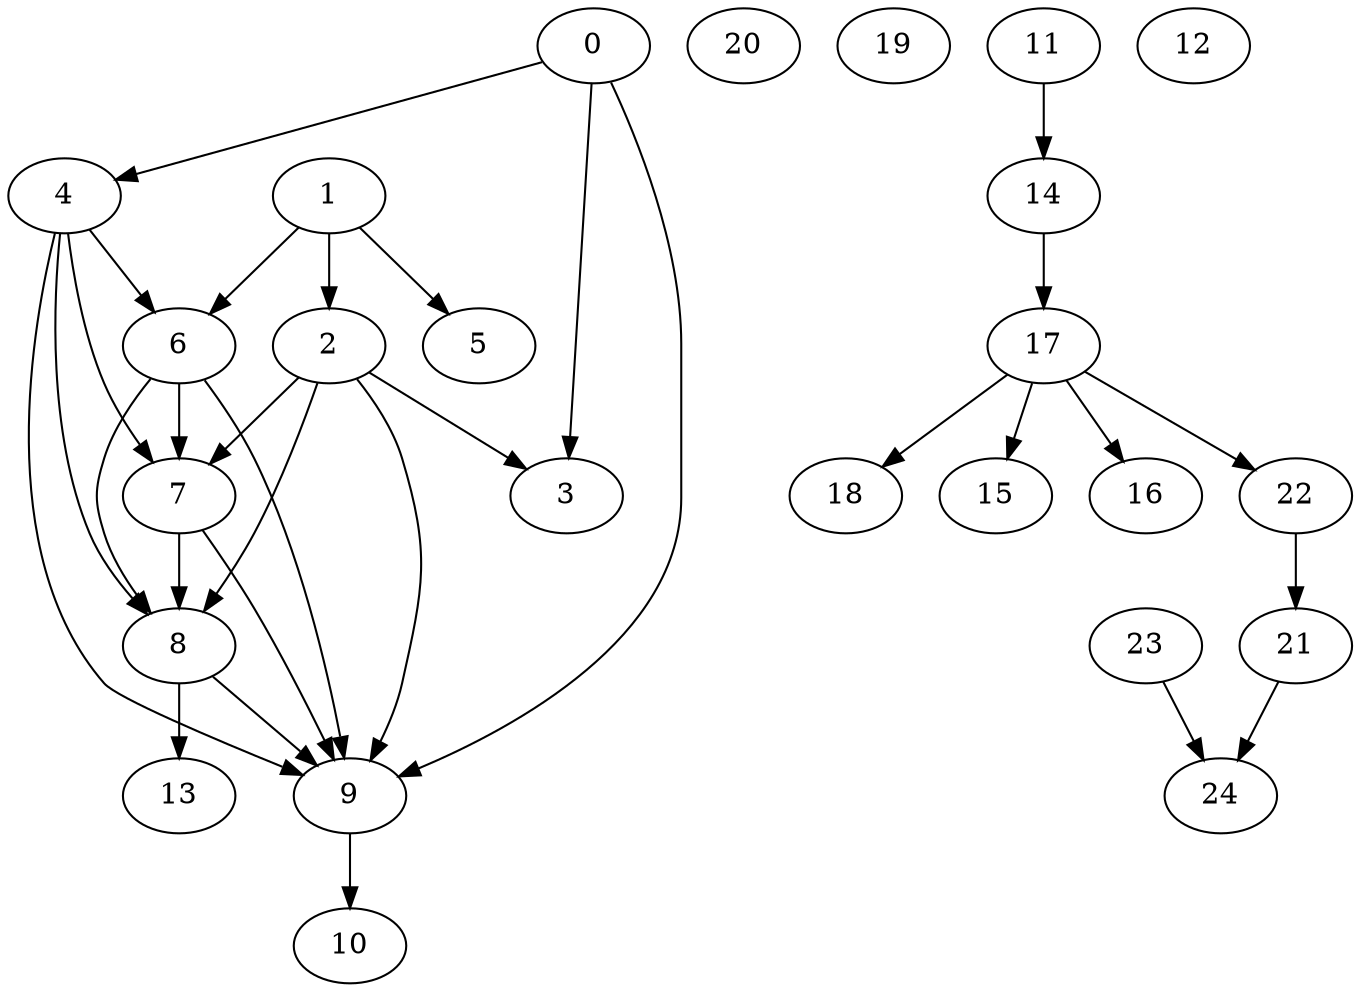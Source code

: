 digraph "Optimal-Schedule-For-src/test/resources/Nodes_21_floating-output" {
	1	[Weight=5, Processor=0, Start_time=0];
	20	[Weight=10, Processor=0, Start_time=5];
	19	[Weight=6, Processor=0, Start_time=15];
	0	[Weight=6, Processor=0, Start_time=21];
	23	[Weight=10, Processor=0, Start_time=27];
	4	[Weight=3, Processor=0, Start_time=37];
	2	[Weight=5, Processor=0, Start_time=40];
	6	[Weight=8, Processor=0, Start_time=45];
	3	[Weight=10, Processor=0, Start_time=53];
	7	[Weight=3, Processor=0, Start_time=63];
	8	[Weight=8, Processor=0, Start_time=66];
	9	[Weight=8, Processor=0, Start_time=74];
	10	[Weight=10, Processor=0, Start_time=82];
	11	[Weight=6, Processor=1, Start_time=0];
	12	[Weight=9, Processor=1, Start_time=6];
	14	[Weight=11, Processor=1, Start_time=15];
	5	[Weight=7, Processor=1, Start_time=26];
	17	[Weight=10, Processor=1, Start_time=33];
	18	[Weight=10, Processor=1, Start_time=43];
	15	[Weight=10, Processor=1, Start_time=53];
	16	[Weight=6, Processor=1, Start_time=63];
	22	[Weight=10, Processor=1, Start_time=69];
	21	[Weight=6, Processor=1, Start_time=79];
	24	[Weight=6, Processor=1, Start_time=85];
	13	[Weight=1, Processor=1, Start_time=91];
	0 -> 4	[Weight=24];
	1 -> 2	[Weight=48];
	1 -> 6	[Weight=39];
	4 -> 6	[Weight=10];
	0 -> 3	[Weight=34];
	2 -> 3	[Weight=10];
	2 -> 7	[Weight=48];
	4 -> 7	[Weight=48];
	6 -> 7	[Weight=15];
	2 -> 8	[Weight=48];
	4 -> 8	[Weight=48];
	6 -> 8	[Weight=39];
	7 -> 8	[Weight=15];
	0 -> 9	[Weight=44];
	2 -> 9	[Weight=29];
	4 -> 9	[Weight=39];
	6 -> 9	[Weight=29];
	7 -> 9	[Weight=34];
	8 -> 9	[Weight=39];
	9 -> 10	[Weight=48];
	11 -> 14	[Weight=39];
	1 -> 5	[Weight=19];
	14 -> 17	[Weight=15];
	17 -> 18	[Weight=15];
	17 -> 15	[Weight=15];
	17 -> 16	[Weight=14];
	17 -> 22	[Weight=15];
	22 -> 21	[Weight=15];
	21 -> 24	[Weight=15];
	23 -> 24	[Weight=15];
	8 -> 13	[Weight=15];
}